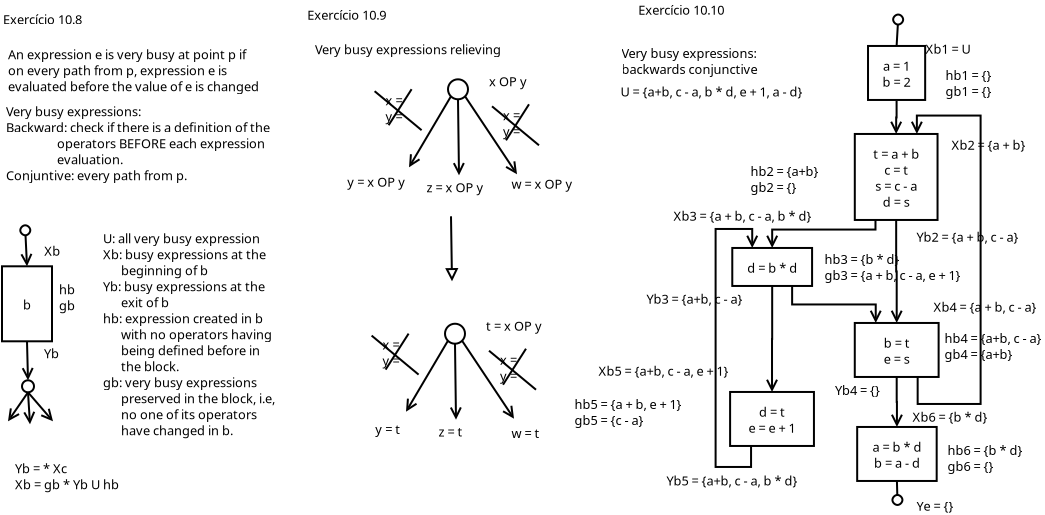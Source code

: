 <?xml version="1.0" encoding="UTF-8"?>
<dia:diagram xmlns:dia="http://www.lysator.liu.se/~alla/dia/">
  <dia:layer name="Background" visible="true" active="true">
    <dia:object type="Standard - Text" version="1" id="O0">
      <dia:attribute name="obj_pos">
        <dia:point val="16.1,-22.688"/>
      </dia:attribute>
      <dia:attribute name="obj_bb">
        <dia:rectangle val="16.1,-23.282;29.863,-20.935"/>
      </dia:attribute>
      <dia:attribute name="text">
        <dia:composite type="text">
          <dia:attribute name="string">
            <dia:string>#An expression e is very busy at point p if 
on every path from p, expression e is 
evaluated before the value of e is changed#</dia:string>
          </dia:attribute>
          <dia:attribute name="font">
            <dia:font family="sans" style="0" name="Helvetica"/>
          </dia:attribute>
          <dia:attribute name="height">
            <dia:real val="0.8"/>
          </dia:attribute>
          <dia:attribute name="pos">
            <dia:point val="16.1,-22.688"/>
          </dia:attribute>
          <dia:attribute name="color">
            <dia:color val="#000000"/>
          </dia:attribute>
          <dia:attribute name="alignment">
            <dia:enum val="0"/>
          </dia:attribute>
        </dia:composite>
      </dia:attribute>
      <dia:attribute name="valign">
        <dia:enum val="3"/>
      </dia:attribute>
    </dia:object>
    <dia:object type="Standard - Text" version="1" id="O1">
      <dia:attribute name="obj_pos">
        <dia:point val="16,-19.837"/>
      </dia:attribute>
      <dia:attribute name="obj_bb">
        <dia:rectangle val="16,-20.433;30.907,-16.485"/>
      </dia:attribute>
      <dia:attribute name="text">
        <dia:composite type="text">
          <dia:attribute name="string">
            <dia:string>#Very busy expressions:
Backward: check if there is a definition of the 
                 operators BEFORE each expression 
                 evaluation.
Conjuntive: every path from p.#</dia:string>
          </dia:attribute>
          <dia:attribute name="font">
            <dia:font family="sans" style="0" name="Helvetica"/>
          </dia:attribute>
          <dia:attribute name="height">
            <dia:real val="0.8"/>
          </dia:attribute>
          <dia:attribute name="pos">
            <dia:point val="16,-19.837"/>
          </dia:attribute>
          <dia:attribute name="color">
            <dia:color val="#000000"/>
          </dia:attribute>
          <dia:attribute name="alignment">
            <dia:enum val="0"/>
          </dia:attribute>
        </dia:composite>
      </dia:attribute>
      <dia:attribute name="valign">
        <dia:enum val="3"/>
      </dia:attribute>
    </dia:object>
    <dia:object type="Flowchart - Box" version="0" id="O2">
      <dia:attribute name="obj_pos">
        <dia:point val="15.8,-12.338"/>
      </dia:attribute>
      <dia:attribute name="obj_bb">
        <dia:rectangle val="15.75,-12.387;18.35,-8.537"/>
      </dia:attribute>
      <dia:attribute name="elem_corner">
        <dia:point val="15.8,-12.338"/>
      </dia:attribute>
      <dia:attribute name="elem_width">
        <dia:real val="2.5"/>
      </dia:attribute>
      <dia:attribute name="elem_height">
        <dia:real val="3.75"/>
      </dia:attribute>
      <dia:attribute name="show_background">
        <dia:boolean val="true"/>
      </dia:attribute>
      <dia:attribute name="padding">
        <dia:real val="0.5"/>
      </dia:attribute>
      <dia:attribute name="text">
        <dia:composite type="text">
          <dia:attribute name="string">
            <dia:string>#b#</dia:string>
          </dia:attribute>
          <dia:attribute name="font">
            <dia:font family="sans" style="0" name="Helvetica"/>
          </dia:attribute>
          <dia:attribute name="height">
            <dia:real val="0.8"/>
          </dia:attribute>
          <dia:attribute name="pos">
            <dia:point val="17.05,-10.268"/>
          </dia:attribute>
          <dia:attribute name="color">
            <dia:color val="#000000"/>
          </dia:attribute>
          <dia:attribute name="alignment">
            <dia:enum val="1"/>
          </dia:attribute>
        </dia:composite>
      </dia:attribute>
    </dia:object>
    <dia:object type="Standard - Text" version="1" id="O3">
      <dia:attribute name="obj_pos">
        <dia:point val="17.9,-7.737"/>
      </dia:attribute>
      <dia:attribute name="obj_bb">
        <dia:rectangle val="17.9,-8.332;18.698,-7.585"/>
      </dia:attribute>
      <dia:attribute name="text">
        <dia:composite type="text">
          <dia:attribute name="string">
            <dia:string>#Yb#</dia:string>
          </dia:attribute>
          <dia:attribute name="font">
            <dia:font family="sans" style="0" name="Helvetica"/>
          </dia:attribute>
          <dia:attribute name="height">
            <dia:real val="0.8"/>
          </dia:attribute>
          <dia:attribute name="pos">
            <dia:point val="17.9,-7.737"/>
          </dia:attribute>
          <dia:attribute name="color">
            <dia:color val="#000000"/>
          </dia:attribute>
          <dia:attribute name="alignment">
            <dia:enum val="0"/>
          </dia:attribute>
        </dia:composite>
      </dia:attribute>
      <dia:attribute name="valign">
        <dia:enum val="3"/>
      </dia:attribute>
    </dia:object>
    <dia:object type="Standard - Line" version="0" id="O4">
      <dia:attribute name="obj_pos">
        <dia:point val="16.95,-14.438"/>
      </dia:attribute>
      <dia:attribute name="obj_bb">
        <dia:rectangle val="16.644,-14.49;17.352,-12.276"/>
      </dia:attribute>
      <dia:attribute name="conn_endpoints">
        <dia:point val="16.95,-14.438"/>
        <dia:point val="17.05,-12.338"/>
      </dia:attribute>
      <dia:attribute name="numcp">
        <dia:int val="1"/>
      </dia:attribute>
      <dia:attribute name="start_arrow">
        <dia:enum val="9"/>
      </dia:attribute>
      <dia:attribute name="start_arrow_length">
        <dia:real val="0.5"/>
      </dia:attribute>
      <dia:attribute name="start_arrow_width">
        <dia:real val="0.5"/>
      </dia:attribute>
      <dia:attribute name="end_arrow">
        <dia:enum val="1"/>
      </dia:attribute>
      <dia:attribute name="end_arrow_length">
        <dia:real val="0.5"/>
      </dia:attribute>
      <dia:attribute name="end_arrow_width">
        <dia:real val="0.5"/>
      </dia:attribute>
      <dia:connections>
        <dia:connection handle="1" to="O2" connection="2"/>
      </dia:connections>
    </dia:object>
    <dia:object type="Standard - Line" version="0" id="O5">
      <dia:attribute name="obj_pos">
        <dia:point val="17.05,-8.588"/>
      </dia:attribute>
      <dia:attribute name="obj_bb">
        <dia:rectangle val="16.755,-8.639;17.417,-6.526"/>
      </dia:attribute>
      <dia:attribute name="conn_endpoints">
        <dia:point val="17.05,-8.588"/>
        <dia:point val="17.1,-6.638"/>
      </dia:attribute>
      <dia:attribute name="numcp">
        <dia:int val="1"/>
      </dia:attribute>
      <dia:attribute name="end_arrow">
        <dia:enum val="1"/>
      </dia:attribute>
      <dia:attribute name="end_arrow_length">
        <dia:real val="0.5"/>
      </dia:attribute>
      <dia:attribute name="end_arrow_width">
        <dia:real val="0.5"/>
      </dia:attribute>
      <dia:connections>
        <dia:connection handle="0" to="O2" connection="13"/>
        <dia:connection handle="1" to="O6" connection="1"/>
      </dia:connections>
    </dia:object>
    <dia:object type="Standard - Ellipse" version="0" id="O6">
      <dia:attribute name="obj_pos">
        <dia:point val="16.8,-6.638"/>
      </dia:attribute>
      <dia:attribute name="obj_bb">
        <dia:rectangle val="16.75,-6.688;17.45,-5.987"/>
      </dia:attribute>
      <dia:attribute name="elem_corner">
        <dia:point val="16.8,-6.638"/>
      </dia:attribute>
      <dia:attribute name="elem_width">
        <dia:real val="0.6"/>
      </dia:attribute>
      <dia:attribute name="elem_height">
        <dia:real val="0.6"/>
      </dia:attribute>
      <dia:attribute name="aspect">
        <dia:enum val="2"/>
      </dia:attribute>
    </dia:object>
    <dia:object type="Standard - Text" version="1" id="O7">
      <dia:attribute name="obj_pos">
        <dia:point val="17.91,-12.867"/>
      </dia:attribute>
      <dia:attribute name="obj_bb">
        <dia:rectangle val="17.91,-13.463;18.755,-12.715"/>
      </dia:attribute>
      <dia:attribute name="text">
        <dia:composite type="text">
          <dia:attribute name="string">
            <dia:string>#Xb#</dia:string>
          </dia:attribute>
          <dia:attribute name="font">
            <dia:font family="sans" style="0" name="Helvetica"/>
          </dia:attribute>
          <dia:attribute name="height">
            <dia:real val="0.8"/>
          </dia:attribute>
          <dia:attribute name="pos">
            <dia:point val="17.91,-12.867"/>
          </dia:attribute>
          <dia:attribute name="color">
            <dia:color val="#000000"/>
          </dia:attribute>
          <dia:attribute name="alignment">
            <dia:enum val="0"/>
          </dia:attribute>
        </dia:composite>
      </dia:attribute>
      <dia:attribute name="valign">
        <dia:enum val="3"/>
      </dia:attribute>
    </dia:object>
    <dia:object type="Standard - Line" version="0" id="O8">
      <dia:attribute name="obj_pos">
        <dia:point val="17.1,-6.037"/>
      </dia:attribute>
      <dia:attribute name="obj_bb">
        <dia:rectangle val="16.03,-6.107;17.169,-4.495"/>
      </dia:attribute>
      <dia:attribute name="conn_endpoints">
        <dia:point val="17.1,-6.037"/>
        <dia:point val="16.1,-4.588"/>
      </dia:attribute>
      <dia:attribute name="numcp">
        <dia:int val="1"/>
      </dia:attribute>
      <dia:attribute name="end_arrow">
        <dia:enum val="1"/>
      </dia:attribute>
      <dia:attribute name="end_arrow_length">
        <dia:real val="0.5"/>
      </dia:attribute>
      <dia:attribute name="end_arrow_width">
        <dia:real val="0.5"/>
      </dia:attribute>
      <dia:connections>
        <dia:connection handle="0" to="O6" connection="6"/>
      </dia:connections>
    </dia:object>
    <dia:object type="Standard - Line" version="0" id="O9">
      <dia:attribute name="obj_pos">
        <dia:point val="17.1,-6.037"/>
      </dia:attribute>
      <dia:attribute name="obj_bb">
        <dia:rectangle val="16.835,-6.091;17.496,-4.326"/>
      </dia:attribute>
      <dia:attribute name="conn_endpoints">
        <dia:point val="17.1,-6.037"/>
        <dia:point val="17.2,-4.438"/>
      </dia:attribute>
      <dia:attribute name="numcp">
        <dia:int val="1"/>
      </dia:attribute>
      <dia:attribute name="end_arrow">
        <dia:enum val="1"/>
      </dia:attribute>
      <dia:attribute name="end_arrow_length">
        <dia:real val="0.5"/>
      </dia:attribute>
      <dia:attribute name="end_arrow_width">
        <dia:real val="0.5"/>
      </dia:attribute>
      <dia:connections>
        <dia:connection handle="0" to="O6" connection="6"/>
      </dia:connections>
    </dia:object>
    <dia:object type="Standard - Line" version="0" id="O10">
      <dia:attribute name="obj_pos">
        <dia:point val="17.1,-6.037"/>
      </dia:attribute>
      <dia:attribute name="obj_bb">
        <dia:rectangle val="17.029,-6.108;18.423,-4.503"/>
      </dia:attribute>
      <dia:attribute name="conn_endpoints">
        <dia:point val="17.1,-6.037"/>
        <dia:point val="18.35,-4.588"/>
      </dia:attribute>
      <dia:attribute name="numcp">
        <dia:int val="1"/>
      </dia:attribute>
      <dia:attribute name="end_arrow">
        <dia:enum val="1"/>
      </dia:attribute>
      <dia:attribute name="end_arrow_length">
        <dia:real val="0.5"/>
      </dia:attribute>
      <dia:attribute name="end_arrow_width">
        <dia:real val="0.5"/>
      </dia:attribute>
      <dia:connections>
        <dia:connection handle="0" to="O6" connection="6"/>
      </dia:connections>
    </dia:object>
    <dia:object type="Standard - Text" version="1" id="O11">
      <dia:attribute name="obj_pos">
        <dia:point val="20.85,-13.488"/>
      </dia:attribute>
      <dia:attribute name="obj_bb">
        <dia:rectangle val="20.85,-14.082;30.61,-3.735"/>
      </dia:attribute>
      <dia:attribute name="text">
        <dia:composite type="text">
          <dia:attribute name="string">
            <dia:string>#U: all very busy expression
Xb: busy expressions at the
      beginning of b
Yb: busy expressions at the
      exit of b
hb: expression created in b
      with no operators having
      being defined before in 
      the block.
gb: very busy expressions 
      preserved in the block, i.e,
      no one of its operators 
      have changed in b. #</dia:string>
          </dia:attribute>
          <dia:attribute name="font">
            <dia:font family="sans" style="0" name="Helvetica"/>
          </dia:attribute>
          <dia:attribute name="height">
            <dia:real val="0.8"/>
          </dia:attribute>
          <dia:attribute name="pos">
            <dia:point val="20.85,-13.488"/>
          </dia:attribute>
          <dia:attribute name="color">
            <dia:color val="#000000"/>
          </dia:attribute>
          <dia:attribute name="alignment">
            <dia:enum val="0"/>
          </dia:attribute>
        </dia:composite>
      </dia:attribute>
      <dia:attribute name="valign">
        <dia:enum val="3"/>
      </dia:attribute>
    </dia:object>
    <dia:object type="Standard - Text" version="1" id="O12">
      <dia:attribute name="obj_pos">
        <dia:point val="18.65,-10.938"/>
      </dia:attribute>
      <dia:attribute name="obj_bb">
        <dia:rectangle val="18.65,-11.533;19.465,-9.985"/>
      </dia:attribute>
      <dia:attribute name="text">
        <dia:composite type="text">
          <dia:attribute name="string">
            <dia:string>#hb
gb#</dia:string>
          </dia:attribute>
          <dia:attribute name="font">
            <dia:font family="sans" style="0" name="Helvetica"/>
          </dia:attribute>
          <dia:attribute name="height">
            <dia:real val="0.8"/>
          </dia:attribute>
          <dia:attribute name="pos">
            <dia:point val="18.65,-10.938"/>
          </dia:attribute>
          <dia:attribute name="color">
            <dia:color val="#000000"/>
          </dia:attribute>
          <dia:attribute name="alignment">
            <dia:enum val="0"/>
          </dia:attribute>
        </dia:composite>
      </dia:attribute>
      <dia:attribute name="valign">
        <dia:enum val="3"/>
      </dia:attribute>
    </dia:object>
    <dia:object type="Standard - Text" version="1" id="O13">
      <dia:attribute name="obj_pos">
        <dia:point val="16.45,-1.988"/>
      </dia:attribute>
      <dia:attribute name="obj_bb">
        <dia:rectangle val="16.45,-2.583;22.26,-1.035"/>
      </dia:attribute>
      <dia:attribute name="text">
        <dia:composite type="text">
          <dia:attribute name="string">
            <dia:string>#Yb = * Xc
Xb = gb * Yb U hb#</dia:string>
          </dia:attribute>
          <dia:attribute name="font">
            <dia:font family="sans" style="0" name="Helvetica"/>
          </dia:attribute>
          <dia:attribute name="height">
            <dia:real val="0.8"/>
          </dia:attribute>
          <dia:attribute name="pos">
            <dia:point val="16.45,-1.988"/>
          </dia:attribute>
          <dia:attribute name="color">
            <dia:color val="#000000"/>
          </dia:attribute>
          <dia:attribute name="alignment">
            <dia:enum val="0"/>
          </dia:attribute>
        </dia:composite>
      </dia:attribute>
      <dia:attribute name="valign">
        <dia:enum val="3"/>
      </dia:attribute>
    </dia:object>
    <dia:object type="Standard - Text" version="1" id="O14">
      <dia:attribute name="obj_pos">
        <dia:point val="15.85,-24.438"/>
      </dia:attribute>
      <dia:attribute name="obj_bb">
        <dia:rectangle val="15.85,-25.032;20.337,-24.285"/>
      </dia:attribute>
      <dia:attribute name="text">
        <dia:composite type="text">
          <dia:attribute name="string">
            <dia:string>#Exercício 10.8#</dia:string>
          </dia:attribute>
          <dia:attribute name="font">
            <dia:font family="sans" style="0" name="Helvetica"/>
          </dia:attribute>
          <dia:attribute name="height">
            <dia:real val="0.8"/>
          </dia:attribute>
          <dia:attribute name="pos">
            <dia:point val="15.85,-24.438"/>
          </dia:attribute>
          <dia:attribute name="color">
            <dia:color val="#000000"/>
          </dia:attribute>
          <dia:attribute name="alignment">
            <dia:enum val="0"/>
          </dia:attribute>
        </dia:composite>
      </dia:attribute>
      <dia:attribute name="valign">
        <dia:enum val="3"/>
      </dia:attribute>
    </dia:object>
    <dia:object type="Standard - Text" version="1" id="O15">
      <dia:attribute name="obj_pos">
        <dia:point val="31.06,-24.668"/>
      </dia:attribute>
      <dia:attribute name="obj_bb">
        <dia:rectangle val="31.06,-25.262;35.547,-24.515"/>
      </dia:attribute>
      <dia:attribute name="text">
        <dia:composite type="text">
          <dia:attribute name="string">
            <dia:string>#Exercício 10.9#</dia:string>
          </dia:attribute>
          <dia:attribute name="font">
            <dia:font family="sans" style="0" name="Helvetica"/>
          </dia:attribute>
          <dia:attribute name="height">
            <dia:real val="0.8"/>
          </dia:attribute>
          <dia:attribute name="pos">
            <dia:point val="31.06,-24.668"/>
          </dia:attribute>
          <dia:attribute name="color">
            <dia:color val="#000000"/>
          </dia:attribute>
          <dia:attribute name="alignment">
            <dia:enum val="0"/>
          </dia:attribute>
        </dia:composite>
      </dia:attribute>
      <dia:attribute name="valign">
        <dia:enum val="3"/>
      </dia:attribute>
    </dia:object>
    <dia:object type="Standard - Text" version="1" id="O16">
      <dia:attribute name="obj_pos">
        <dia:point val="31.45,-22.938"/>
      </dia:attribute>
      <dia:attribute name="obj_bb">
        <dia:rectangle val="31.45,-23.532;41.557,-22.785"/>
      </dia:attribute>
      <dia:attribute name="text">
        <dia:composite type="text">
          <dia:attribute name="string">
            <dia:string>#Very busy expressions relieving#</dia:string>
          </dia:attribute>
          <dia:attribute name="font">
            <dia:font family="sans" style="0" name="Helvetica"/>
          </dia:attribute>
          <dia:attribute name="height">
            <dia:real val="0.8"/>
          </dia:attribute>
          <dia:attribute name="pos">
            <dia:point val="31.45,-22.938"/>
          </dia:attribute>
          <dia:attribute name="color">
            <dia:color val="#000000"/>
          </dia:attribute>
          <dia:attribute name="alignment">
            <dia:enum val="0"/>
          </dia:attribute>
        </dia:composite>
      </dia:attribute>
      <dia:attribute name="valign">
        <dia:enum val="3"/>
      </dia:attribute>
    </dia:object>
    <dia:object type="Standard - Ellipse" version="0" id="O17">
      <dia:attribute name="obj_pos">
        <dia:point val="38.1,-21.688"/>
      </dia:attribute>
      <dia:attribute name="obj_bb">
        <dia:rectangle val="38.05,-21.738;39.15,-20.637"/>
      </dia:attribute>
      <dia:attribute name="elem_corner">
        <dia:point val="38.1,-21.688"/>
      </dia:attribute>
      <dia:attribute name="elem_width">
        <dia:real val="1"/>
      </dia:attribute>
      <dia:attribute name="elem_height">
        <dia:real val="1"/>
      </dia:attribute>
      <dia:attribute name="aspect">
        <dia:enum val="2"/>
      </dia:attribute>
    </dia:object>
    <dia:object type="Standard - Line" version="0" id="O18">
      <dia:attribute name="obj_pos">
        <dia:point val="38.246,-20.834"/>
      </dia:attribute>
      <dia:attribute name="obj_bb">
        <dia:rectangle val="36.081,-20.902;38.315,-17.191"/>
      </dia:attribute>
      <dia:attribute name="conn_endpoints">
        <dia:point val="38.246,-20.834"/>
        <dia:point val="36.15,-17.288"/>
      </dia:attribute>
      <dia:attribute name="numcp">
        <dia:int val="1"/>
      </dia:attribute>
      <dia:attribute name="end_arrow">
        <dia:enum val="1"/>
      </dia:attribute>
      <dia:attribute name="end_arrow_length">
        <dia:real val="0.5"/>
      </dia:attribute>
      <dia:attribute name="end_arrow_width">
        <dia:real val="0.5"/>
      </dia:attribute>
      <dia:connections>
        <dia:connection handle="0" to="O17" connection="5"/>
      </dia:connections>
    </dia:object>
    <dia:object type="Standard - Line" version="0" id="O19">
      <dia:attribute name="obj_pos">
        <dia:point val="38.6,-20.688"/>
      </dia:attribute>
      <dia:attribute name="obj_bb">
        <dia:rectangle val="38.312,-20.738;38.974,-16.776"/>
      </dia:attribute>
      <dia:attribute name="conn_endpoints">
        <dia:point val="38.6,-20.688"/>
        <dia:point val="38.65,-16.887"/>
      </dia:attribute>
      <dia:attribute name="numcp">
        <dia:int val="1"/>
      </dia:attribute>
      <dia:attribute name="end_arrow">
        <dia:enum val="1"/>
      </dia:attribute>
      <dia:attribute name="end_arrow_length">
        <dia:real val="0.5"/>
      </dia:attribute>
      <dia:attribute name="end_arrow_width">
        <dia:real val="0.5"/>
      </dia:attribute>
      <dia:connections>
        <dia:connection handle="0" to="O17" connection="6"/>
      </dia:connections>
    </dia:object>
    <dia:object type="Standard - Line" version="0" id="O20">
      <dia:attribute name="obj_pos">
        <dia:point val="38.954,-20.834"/>
      </dia:attribute>
      <dia:attribute name="obj_bb">
        <dia:rectangle val="38.884,-20.903;41.619,-16.845"/>
      </dia:attribute>
      <dia:attribute name="conn_endpoints">
        <dia:point val="38.954,-20.834"/>
        <dia:point val="41.55,-16.938"/>
      </dia:attribute>
      <dia:attribute name="numcp">
        <dia:int val="1"/>
      </dia:attribute>
      <dia:attribute name="end_arrow">
        <dia:enum val="1"/>
      </dia:attribute>
      <dia:attribute name="end_arrow_length">
        <dia:real val="0.5"/>
      </dia:attribute>
      <dia:attribute name="end_arrow_width">
        <dia:real val="0.5"/>
      </dia:attribute>
      <dia:connections>
        <dia:connection handle="0" to="O17" connection="7"/>
      </dia:connections>
    </dia:object>
    <dia:object type="Standard - Text" version="1" id="O21">
      <dia:attribute name="obj_pos">
        <dia:point val="40.15,-21.337"/>
      </dia:attribute>
      <dia:attribute name="obj_bb">
        <dia:rectangle val="40.15,-21.933;42.205,-21.185"/>
      </dia:attribute>
      <dia:attribute name="text">
        <dia:composite type="text">
          <dia:attribute name="string">
            <dia:string>#x OP y#</dia:string>
          </dia:attribute>
          <dia:attribute name="font">
            <dia:font family="sans" style="0" name="Helvetica"/>
          </dia:attribute>
          <dia:attribute name="height">
            <dia:real val="0.8"/>
          </dia:attribute>
          <dia:attribute name="pos">
            <dia:point val="40.15,-21.337"/>
          </dia:attribute>
          <dia:attribute name="color">
            <dia:color val="#000000"/>
          </dia:attribute>
          <dia:attribute name="alignment">
            <dia:enum val="0"/>
          </dia:attribute>
        </dia:composite>
      </dia:attribute>
      <dia:attribute name="valign">
        <dia:enum val="3"/>
      </dia:attribute>
    </dia:object>
    <dia:object type="Standard - Text" version="1" id="O22">
      <dia:attribute name="obj_pos">
        <dia:point val="33.06,-16.317"/>
      </dia:attribute>
      <dia:attribute name="obj_bb">
        <dia:rectangle val="33.06,-16.913;36.438,-16.165"/>
      </dia:attribute>
      <dia:attribute name="text">
        <dia:composite type="text">
          <dia:attribute name="string">
            <dia:string>#y = x OP y#</dia:string>
          </dia:attribute>
          <dia:attribute name="font">
            <dia:font family="sans" style="0" name="Helvetica"/>
          </dia:attribute>
          <dia:attribute name="height">
            <dia:real val="0.8"/>
          </dia:attribute>
          <dia:attribute name="pos">
            <dia:point val="33.06,-16.317"/>
          </dia:attribute>
          <dia:attribute name="color">
            <dia:color val="#000000"/>
          </dia:attribute>
          <dia:attribute name="alignment">
            <dia:enum val="0"/>
          </dia:attribute>
        </dia:composite>
      </dia:attribute>
      <dia:attribute name="valign">
        <dia:enum val="3"/>
      </dia:attribute>
    </dia:object>
    <dia:object type="Standard - Text" version="1" id="O23">
      <dia:attribute name="obj_pos">
        <dia:point val="37.02,-16.043"/>
      </dia:attribute>
      <dia:attribute name="obj_bb">
        <dia:rectangle val="37.02,-16.637;40.352,-15.89"/>
      </dia:attribute>
      <dia:attribute name="text">
        <dia:composite type="text">
          <dia:attribute name="string">
            <dia:string>#z = x OP y#</dia:string>
          </dia:attribute>
          <dia:attribute name="font">
            <dia:font family="sans" style="0" name="Helvetica"/>
          </dia:attribute>
          <dia:attribute name="height">
            <dia:real val="0.8"/>
          </dia:attribute>
          <dia:attribute name="pos">
            <dia:point val="37.02,-16.043"/>
          </dia:attribute>
          <dia:attribute name="color">
            <dia:color val="#000000"/>
          </dia:attribute>
          <dia:attribute name="alignment">
            <dia:enum val="0"/>
          </dia:attribute>
        </dia:composite>
      </dia:attribute>
      <dia:attribute name="valign">
        <dia:enum val="3"/>
      </dia:attribute>
    </dia:object>
    <dia:object type="Standard - Text" version="1" id="O24">
      <dia:attribute name="obj_pos">
        <dia:point val="41.28,-16.218"/>
      </dia:attribute>
      <dia:attribute name="obj_bb">
        <dia:rectangle val="41.28,-16.812;44.8,-16.065"/>
      </dia:attribute>
      <dia:attribute name="text">
        <dia:composite type="text">
          <dia:attribute name="string">
            <dia:string>#w = x OP y#</dia:string>
          </dia:attribute>
          <dia:attribute name="font">
            <dia:font family="sans" style="0" name="Helvetica"/>
          </dia:attribute>
          <dia:attribute name="height">
            <dia:real val="0.8"/>
          </dia:attribute>
          <dia:attribute name="pos">
            <dia:point val="41.28,-16.218"/>
          </dia:attribute>
          <dia:attribute name="color">
            <dia:color val="#000000"/>
          </dia:attribute>
          <dia:attribute name="alignment">
            <dia:enum val="0"/>
          </dia:attribute>
        </dia:composite>
      </dia:attribute>
      <dia:attribute name="valign">
        <dia:enum val="3"/>
      </dia:attribute>
    </dia:object>
    <dia:object type="Standard - Text" version="1" id="O25">
      <dia:attribute name="obj_pos">
        <dia:point val="40.85,-19.637"/>
      </dia:attribute>
      <dia:attribute name="obj_bb">
        <dia:rectangle val="40.85,-20.233;41.97,-18.685"/>
      </dia:attribute>
      <dia:attribute name="text">
        <dia:composite type="text">
          <dia:attribute name="string">
            <dia:string>#x =
y =#</dia:string>
          </dia:attribute>
          <dia:attribute name="font">
            <dia:font family="sans" style="0" name="Helvetica"/>
          </dia:attribute>
          <dia:attribute name="height">
            <dia:real val="0.8"/>
          </dia:attribute>
          <dia:attribute name="pos">
            <dia:point val="40.85,-19.637"/>
          </dia:attribute>
          <dia:attribute name="color">
            <dia:color val="#000000"/>
          </dia:attribute>
          <dia:attribute name="alignment">
            <dia:enum val="0"/>
          </dia:attribute>
        </dia:composite>
      </dia:attribute>
      <dia:attribute name="valign">
        <dia:enum val="3"/>
      </dia:attribute>
    </dia:object>
    <dia:object type="Standard - Line" version="0" id="O26">
      <dia:attribute name="obj_pos">
        <dia:point val="40.3,-20.337"/>
      </dia:attribute>
      <dia:attribute name="obj_bb">
        <dia:rectangle val="40.23,-20.408;42.72,-18.317"/>
      </dia:attribute>
      <dia:attribute name="conn_endpoints">
        <dia:point val="40.3,-20.337"/>
        <dia:point val="42.65,-18.387"/>
      </dia:attribute>
      <dia:attribute name="numcp">
        <dia:int val="1"/>
      </dia:attribute>
    </dia:object>
    <dia:object type="Standard - Line" version="0" id="O27">
      <dia:attribute name="obj_pos">
        <dia:point val="42.15,-20.438"/>
      </dia:attribute>
      <dia:attribute name="obj_bb">
        <dia:rectangle val="40.931,-20.507;42.219,-18.568"/>
      </dia:attribute>
      <dia:attribute name="conn_endpoints">
        <dia:point val="42.15,-20.438"/>
        <dia:point val="41,-18.637"/>
      </dia:attribute>
      <dia:attribute name="numcp">
        <dia:int val="1"/>
      </dia:attribute>
    </dia:object>
    <dia:object type="Standard - Text" version="1" id="O28">
      <dia:attribute name="obj_pos">
        <dia:point val="34.98,-20.393"/>
      </dia:attribute>
      <dia:attribute name="obj_bb">
        <dia:rectangle val="34.98,-20.988;36.1,-19.441"/>
      </dia:attribute>
      <dia:attribute name="text">
        <dia:composite type="text">
          <dia:attribute name="string">
            <dia:string>#x =
y =#</dia:string>
          </dia:attribute>
          <dia:attribute name="font">
            <dia:font family="sans" style="0" name="Helvetica"/>
          </dia:attribute>
          <dia:attribute name="height">
            <dia:real val="0.8"/>
          </dia:attribute>
          <dia:attribute name="pos">
            <dia:point val="34.98,-20.393"/>
          </dia:attribute>
          <dia:attribute name="color">
            <dia:color val="#000000"/>
          </dia:attribute>
          <dia:attribute name="alignment">
            <dia:enum val="0"/>
          </dia:attribute>
        </dia:composite>
      </dia:attribute>
      <dia:attribute name="valign">
        <dia:enum val="3"/>
      </dia:attribute>
    </dia:object>
    <dia:object type="Standard - Line" version="0" id="O29">
      <dia:attribute name="obj_pos">
        <dia:point val="34.43,-21.093"/>
      </dia:attribute>
      <dia:attribute name="obj_bb">
        <dia:rectangle val="34.36,-21.164;36.851,-19.073"/>
      </dia:attribute>
      <dia:attribute name="conn_endpoints">
        <dia:point val="34.43,-21.093"/>
        <dia:point val="36.78,-19.143"/>
      </dia:attribute>
      <dia:attribute name="numcp">
        <dia:int val="1"/>
      </dia:attribute>
    </dia:object>
    <dia:object type="Standard - Line" version="0" id="O30">
      <dia:attribute name="obj_pos">
        <dia:point val="36.28,-21.193"/>
      </dia:attribute>
      <dia:attribute name="obj_bb">
        <dia:rectangle val="35.061,-21.262;36.349,-19.324"/>
      </dia:attribute>
      <dia:attribute name="conn_endpoints">
        <dia:point val="36.28,-21.193"/>
        <dia:point val="35.13,-19.393"/>
      </dia:attribute>
      <dia:attribute name="numcp">
        <dia:int val="1"/>
      </dia:attribute>
    </dia:object>
    <dia:object type="Standard - Line" version="0" id="O31">
      <dia:attribute name="obj_pos">
        <dia:point val="38.25,-14.838"/>
      </dia:attribute>
      <dia:attribute name="obj_bb">
        <dia:rectangle val="37.961,-14.888;38.622,-11.476"/>
      </dia:attribute>
      <dia:attribute name="conn_endpoints">
        <dia:point val="38.25,-14.838"/>
        <dia:point val="38.3,-11.588"/>
      </dia:attribute>
      <dia:attribute name="numcp">
        <dia:int val="1"/>
      </dia:attribute>
      <dia:attribute name="end_arrow">
        <dia:enum val="2"/>
      </dia:attribute>
      <dia:attribute name="end_arrow_length">
        <dia:real val="0.5"/>
      </dia:attribute>
      <dia:attribute name="end_arrow_width">
        <dia:real val="0.5"/>
      </dia:attribute>
    </dia:object>
    <dia:object type="Standard - Ellipse" version="0" id="O32">
      <dia:attribute name="obj_pos">
        <dia:point val="37.95,-9.467"/>
      </dia:attribute>
      <dia:attribute name="obj_bb">
        <dia:rectangle val="37.9,-9.518;39,-8.418"/>
      </dia:attribute>
      <dia:attribute name="elem_corner">
        <dia:point val="37.95,-9.467"/>
      </dia:attribute>
      <dia:attribute name="elem_width">
        <dia:real val="1"/>
      </dia:attribute>
      <dia:attribute name="elem_height">
        <dia:real val="1"/>
      </dia:attribute>
      <dia:attribute name="aspect">
        <dia:enum val="2"/>
      </dia:attribute>
    </dia:object>
    <dia:object type="Standard - Line" version="0" id="O33">
      <dia:attribute name="obj_pos">
        <dia:point val="38.096,-8.614"/>
      </dia:attribute>
      <dia:attribute name="obj_bb">
        <dia:rectangle val="35.931,-8.682;38.165,-4.971"/>
      </dia:attribute>
      <dia:attribute name="conn_endpoints">
        <dia:point val="38.096,-8.614"/>
        <dia:point val="36,-5.067"/>
      </dia:attribute>
      <dia:attribute name="numcp">
        <dia:int val="1"/>
      </dia:attribute>
      <dia:attribute name="end_arrow">
        <dia:enum val="1"/>
      </dia:attribute>
      <dia:attribute name="end_arrow_length">
        <dia:real val="0.5"/>
      </dia:attribute>
      <dia:attribute name="end_arrow_width">
        <dia:real val="0.5"/>
      </dia:attribute>
      <dia:connections>
        <dia:connection handle="0" to="O32" connection="5"/>
      </dia:connections>
    </dia:object>
    <dia:object type="Standard - Line" version="0" id="O34">
      <dia:attribute name="obj_pos">
        <dia:point val="38.45,-8.467"/>
      </dia:attribute>
      <dia:attribute name="obj_bb">
        <dia:rectangle val="38.162,-8.518;38.824,-4.556"/>
      </dia:attribute>
      <dia:attribute name="conn_endpoints">
        <dia:point val="38.45,-8.467"/>
        <dia:point val="38.5,-4.668"/>
      </dia:attribute>
      <dia:attribute name="numcp">
        <dia:int val="1"/>
      </dia:attribute>
      <dia:attribute name="end_arrow">
        <dia:enum val="1"/>
      </dia:attribute>
      <dia:attribute name="end_arrow_length">
        <dia:real val="0.5"/>
      </dia:attribute>
      <dia:attribute name="end_arrow_width">
        <dia:real val="0.5"/>
      </dia:attribute>
      <dia:connections>
        <dia:connection handle="0" to="O32" connection="6"/>
      </dia:connections>
    </dia:object>
    <dia:object type="Standard - Line" version="0" id="O35">
      <dia:attribute name="obj_pos">
        <dia:point val="38.804,-8.614"/>
      </dia:attribute>
      <dia:attribute name="obj_bb">
        <dia:rectangle val="38.734,-8.683;41.469,-4.624"/>
      </dia:attribute>
      <dia:attribute name="conn_endpoints">
        <dia:point val="38.804,-8.614"/>
        <dia:point val="41.4,-4.718"/>
      </dia:attribute>
      <dia:attribute name="numcp">
        <dia:int val="1"/>
      </dia:attribute>
      <dia:attribute name="end_arrow">
        <dia:enum val="1"/>
      </dia:attribute>
      <dia:attribute name="end_arrow_length">
        <dia:real val="0.5"/>
      </dia:attribute>
      <dia:attribute name="end_arrow_width">
        <dia:real val="0.5"/>
      </dia:attribute>
      <dia:connections>
        <dia:connection handle="0" to="O32" connection="7"/>
      </dia:connections>
    </dia:object>
    <dia:object type="Standard - Text" version="1" id="O36">
      <dia:attribute name="obj_pos">
        <dia:point val="40,-9.117"/>
      </dia:attribute>
      <dia:attribute name="obj_bb">
        <dia:rectangle val="40,-9.713;43.248,-8.965"/>
      </dia:attribute>
      <dia:attribute name="text">
        <dia:composite type="text">
          <dia:attribute name="string">
            <dia:string>#t = x OP y#</dia:string>
          </dia:attribute>
          <dia:attribute name="font">
            <dia:font family="sans" style="0" name="Helvetica"/>
          </dia:attribute>
          <dia:attribute name="height">
            <dia:real val="0.8"/>
          </dia:attribute>
          <dia:attribute name="pos">
            <dia:point val="40,-9.117"/>
          </dia:attribute>
          <dia:attribute name="color">
            <dia:color val="#000000"/>
          </dia:attribute>
          <dia:attribute name="alignment">
            <dia:enum val="0"/>
          </dia:attribute>
        </dia:composite>
      </dia:attribute>
      <dia:attribute name="valign">
        <dia:enum val="3"/>
      </dia:attribute>
    </dia:object>
    <dia:object type="Standard - Text" version="1" id="O37">
      <dia:attribute name="obj_pos">
        <dia:point val="34.46,-3.947"/>
      </dia:attribute>
      <dia:attribute name="obj_bb">
        <dia:rectangle val="34.46,-4.543;36.032,-3.795"/>
      </dia:attribute>
      <dia:attribute name="text">
        <dia:composite type="text">
          <dia:attribute name="string">
            <dia:string>#y = t#</dia:string>
          </dia:attribute>
          <dia:attribute name="font">
            <dia:font family="sans" style="0" name="Helvetica"/>
          </dia:attribute>
          <dia:attribute name="height">
            <dia:real val="0.8"/>
          </dia:attribute>
          <dia:attribute name="pos">
            <dia:point val="34.46,-3.947"/>
          </dia:attribute>
          <dia:attribute name="color">
            <dia:color val="#000000"/>
          </dia:attribute>
          <dia:attribute name="alignment">
            <dia:enum val="0"/>
          </dia:attribute>
        </dia:composite>
      </dia:attribute>
      <dia:attribute name="valign">
        <dia:enum val="3"/>
      </dia:attribute>
    </dia:object>
    <dia:object type="Standard - Text" version="1" id="O38">
      <dia:attribute name="obj_pos">
        <dia:point val="37.62,-3.822"/>
      </dia:attribute>
      <dia:attribute name="obj_bb">
        <dia:rectangle val="37.62,-4.418;39.148,-3.67"/>
      </dia:attribute>
      <dia:attribute name="text">
        <dia:composite type="text">
          <dia:attribute name="string">
            <dia:string>#z = t#</dia:string>
          </dia:attribute>
          <dia:attribute name="font">
            <dia:font family="sans" style="0" name="Helvetica"/>
          </dia:attribute>
          <dia:attribute name="height">
            <dia:real val="0.8"/>
          </dia:attribute>
          <dia:attribute name="pos">
            <dia:point val="37.62,-3.822"/>
          </dia:attribute>
          <dia:attribute name="color">
            <dia:color val="#000000"/>
          </dia:attribute>
          <dia:attribute name="alignment">
            <dia:enum val="0"/>
          </dia:attribute>
        </dia:composite>
      </dia:attribute>
      <dia:attribute name="valign">
        <dia:enum val="3"/>
      </dia:attribute>
    </dia:object>
    <dia:object type="Standard - Text" version="1" id="O39">
      <dia:attribute name="obj_pos">
        <dia:point val="41.28,-3.748"/>
      </dia:attribute>
      <dia:attribute name="obj_bb">
        <dia:rectangle val="41.28,-4.343;42.995,-3.595"/>
      </dia:attribute>
      <dia:attribute name="text">
        <dia:composite type="text">
          <dia:attribute name="string">
            <dia:string>#w = t#</dia:string>
          </dia:attribute>
          <dia:attribute name="font">
            <dia:font family="sans" style="0" name="Helvetica"/>
          </dia:attribute>
          <dia:attribute name="height">
            <dia:real val="0.8"/>
          </dia:attribute>
          <dia:attribute name="pos">
            <dia:point val="41.28,-3.748"/>
          </dia:attribute>
          <dia:attribute name="color">
            <dia:color val="#000000"/>
          </dia:attribute>
          <dia:attribute name="alignment">
            <dia:enum val="0"/>
          </dia:attribute>
        </dia:composite>
      </dia:attribute>
      <dia:attribute name="valign">
        <dia:enum val="3"/>
      </dia:attribute>
    </dia:object>
    <dia:object type="Standard - Text" version="1" id="O40">
      <dia:attribute name="obj_pos">
        <dia:point val="40.7,-7.418"/>
      </dia:attribute>
      <dia:attribute name="obj_bb">
        <dia:rectangle val="40.7,-8.012;41.82,-6.465"/>
      </dia:attribute>
      <dia:attribute name="text">
        <dia:composite type="text">
          <dia:attribute name="string">
            <dia:string>#x =
y =#</dia:string>
          </dia:attribute>
          <dia:attribute name="font">
            <dia:font family="sans" style="0" name="Helvetica"/>
          </dia:attribute>
          <dia:attribute name="height">
            <dia:real val="0.8"/>
          </dia:attribute>
          <dia:attribute name="pos">
            <dia:point val="40.7,-7.418"/>
          </dia:attribute>
          <dia:attribute name="color">
            <dia:color val="#000000"/>
          </dia:attribute>
          <dia:attribute name="alignment">
            <dia:enum val="0"/>
          </dia:attribute>
        </dia:composite>
      </dia:attribute>
      <dia:attribute name="valign">
        <dia:enum val="3"/>
      </dia:attribute>
    </dia:object>
    <dia:object type="Standard - Line" version="0" id="O41">
      <dia:attribute name="obj_pos">
        <dia:point val="40.15,-8.117"/>
      </dia:attribute>
      <dia:attribute name="obj_bb">
        <dia:rectangle val="40.08,-8.188;42.57,-6.097"/>
      </dia:attribute>
      <dia:attribute name="conn_endpoints">
        <dia:point val="40.15,-8.117"/>
        <dia:point val="42.5,-6.168"/>
      </dia:attribute>
      <dia:attribute name="numcp">
        <dia:int val="1"/>
      </dia:attribute>
    </dia:object>
    <dia:object type="Standard - Line" version="0" id="O42">
      <dia:attribute name="obj_pos">
        <dia:point val="42,-8.217"/>
      </dia:attribute>
      <dia:attribute name="obj_bb">
        <dia:rectangle val="40.781,-8.287;42.069,-6.348"/>
      </dia:attribute>
      <dia:attribute name="conn_endpoints">
        <dia:point val="42,-8.217"/>
        <dia:point val="40.85,-6.418"/>
      </dia:attribute>
      <dia:attribute name="numcp">
        <dia:int val="1"/>
      </dia:attribute>
    </dia:object>
    <dia:object type="Standard - Text" version="1" id="O43">
      <dia:attribute name="obj_pos">
        <dia:point val="34.83,-8.173"/>
      </dia:attribute>
      <dia:attribute name="obj_bb">
        <dia:rectangle val="34.83,-8.768;35.95,-7.221"/>
      </dia:attribute>
      <dia:attribute name="text">
        <dia:composite type="text">
          <dia:attribute name="string">
            <dia:string>#x =
y =#</dia:string>
          </dia:attribute>
          <dia:attribute name="font">
            <dia:font family="sans" style="0" name="Helvetica"/>
          </dia:attribute>
          <dia:attribute name="height">
            <dia:real val="0.8"/>
          </dia:attribute>
          <dia:attribute name="pos">
            <dia:point val="34.83,-8.173"/>
          </dia:attribute>
          <dia:attribute name="color">
            <dia:color val="#000000"/>
          </dia:attribute>
          <dia:attribute name="alignment">
            <dia:enum val="0"/>
          </dia:attribute>
        </dia:composite>
      </dia:attribute>
      <dia:attribute name="valign">
        <dia:enum val="3"/>
      </dia:attribute>
    </dia:object>
    <dia:object type="Standard - Line" version="0" id="O44">
      <dia:attribute name="obj_pos">
        <dia:point val="34.28,-8.873"/>
      </dia:attribute>
      <dia:attribute name="obj_bb">
        <dia:rectangle val="34.21,-8.944;36.701,-6.853"/>
      </dia:attribute>
      <dia:attribute name="conn_endpoints">
        <dia:point val="34.28,-8.873"/>
        <dia:point val="36.63,-6.923"/>
      </dia:attribute>
      <dia:attribute name="numcp">
        <dia:int val="1"/>
      </dia:attribute>
    </dia:object>
    <dia:object type="Standard - Line" version="0" id="O45">
      <dia:attribute name="obj_pos">
        <dia:point val="36.13,-8.973"/>
      </dia:attribute>
      <dia:attribute name="obj_bb">
        <dia:rectangle val="34.911,-9.043;36.2,-7.104"/>
      </dia:attribute>
      <dia:attribute name="conn_endpoints">
        <dia:point val="36.13,-8.973"/>
        <dia:point val="34.98,-7.173"/>
      </dia:attribute>
      <dia:attribute name="numcp">
        <dia:int val="1"/>
      </dia:attribute>
    </dia:object>
    <dia:object type="Standard - Text" version="1" id="O46">
      <dia:attribute name="obj_pos">
        <dia:point val="47.61,-24.918"/>
      </dia:attribute>
      <dia:attribute name="obj_bb">
        <dia:rectangle val="47.61,-25.512;52.505,-24.765"/>
      </dia:attribute>
      <dia:attribute name="text">
        <dia:composite type="text">
          <dia:attribute name="string">
            <dia:string>#Exercício 10.10#</dia:string>
          </dia:attribute>
          <dia:attribute name="font">
            <dia:font family="sans" style="0" name="Helvetica"/>
          </dia:attribute>
          <dia:attribute name="height">
            <dia:real val="0.8"/>
          </dia:attribute>
          <dia:attribute name="pos">
            <dia:point val="47.61,-24.918"/>
          </dia:attribute>
          <dia:attribute name="color">
            <dia:color val="#000000"/>
          </dia:attribute>
          <dia:attribute name="alignment">
            <dia:enum val="0"/>
          </dia:attribute>
        </dia:composite>
      </dia:attribute>
      <dia:attribute name="valign">
        <dia:enum val="3"/>
      </dia:attribute>
    </dia:object>
    <dia:object type="Flowchart - Box" version="0" id="O47">
      <dia:attribute name="obj_pos">
        <dia:point val="59.101,-23.355"/>
      </dia:attribute>
      <dia:attribute name="obj_bb">
        <dia:rectangle val="59.051,-23.405;62.009,-20.605"/>
      </dia:attribute>
      <dia:attribute name="elem_corner">
        <dia:point val="59.101,-23.355"/>
      </dia:attribute>
      <dia:attribute name="elem_width">
        <dia:real val="2.857"/>
      </dia:attribute>
      <dia:attribute name="elem_height">
        <dia:real val="2.7"/>
      </dia:attribute>
      <dia:attribute name="show_background">
        <dia:boolean val="true"/>
      </dia:attribute>
      <dia:attribute name="padding">
        <dia:real val="0.5"/>
      </dia:attribute>
      <dia:attribute name="text">
        <dia:composite type="text">
          <dia:attribute name="string">
            <dia:string>#a = 1
b = 2#</dia:string>
          </dia:attribute>
          <dia:attribute name="font">
            <dia:font family="sans" style="0" name="Helvetica"/>
          </dia:attribute>
          <dia:attribute name="height">
            <dia:real val="0.8"/>
          </dia:attribute>
          <dia:attribute name="pos">
            <dia:point val="60.53,-22.21"/>
          </dia:attribute>
          <dia:attribute name="color">
            <dia:color val="#000000"/>
          </dia:attribute>
          <dia:attribute name="alignment">
            <dia:enum val="1"/>
          </dia:attribute>
        </dia:composite>
      </dia:attribute>
    </dia:object>
    <dia:object type="Flowchart - Box" version="0" id="O48">
      <dia:attribute name="obj_pos">
        <dia:point val="58.44,-18.955"/>
      </dia:attribute>
      <dia:attribute name="obj_bb">
        <dia:rectangle val="58.39,-19.005;62.628,-14.605"/>
      </dia:attribute>
      <dia:attribute name="elem_corner">
        <dia:point val="58.44,-18.955"/>
      </dia:attribute>
      <dia:attribute name="elem_width">
        <dia:real val="4.137"/>
      </dia:attribute>
      <dia:attribute name="elem_height">
        <dia:real val="4.3"/>
      </dia:attribute>
      <dia:attribute name="show_background">
        <dia:boolean val="true"/>
      </dia:attribute>
      <dia:attribute name="padding">
        <dia:real val="0.5"/>
      </dia:attribute>
      <dia:attribute name="text">
        <dia:composite type="text">
          <dia:attribute name="string">
            <dia:string>#t = a + b
c = t
s = c - a
d = s#</dia:string>
          </dia:attribute>
          <dia:attribute name="font">
            <dia:font family="sans" style="0" name="Helvetica"/>
          </dia:attribute>
          <dia:attribute name="height">
            <dia:real val="0.8"/>
          </dia:attribute>
          <dia:attribute name="pos">
            <dia:point val="60.509,-17.81"/>
          </dia:attribute>
          <dia:attribute name="color">
            <dia:color val="#000000"/>
          </dia:attribute>
          <dia:attribute name="alignment">
            <dia:enum val="1"/>
          </dia:attribute>
        </dia:composite>
      </dia:attribute>
    </dia:object>
    <dia:object type="Flowchart - Box" version="0" id="O49">
      <dia:attribute name="obj_pos">
        <dia:point val="52.314,-13.255"/>
      </dia:attribute>
      <dia:attribute name="obj_bb">
        <dia:rectangle val="52.264,-13.305;56.354,-11.305"/>
      </dia:attribute>
      <dia:attribute name="elem_corner">
        <dia:point val="52.314,-13.255"/>
      </dia:attribute>
      <dia:attribute name="elem_width">
        <dia:real val="3.99"/>
      </dia:attribute>
      <dia:attribute name="elem_height">
        <dia:real val="1.9"/>
      </dia:attribute>
      <dia:attribute name="show_background">
        <dia:boolean val="true"/>
      </dia:attribute>
      <dia:attribute name="padding">
        <dia:real val="0.5"/>
      </dia:attribute>
      <dia:attribute name="text">
        <dia:composite type="text">
          <dia:attribute name="string">
            <dia:string>#d = b * d#</dia:string>
          </dia:attribute>
          <dia:attribute name="font">
            <dia:font family="sans" style="0" name="Helvetica"/>
          </dia:attribute>
          <dia:attribute name="height">
            <dia:real val="0.8"/>
          </dia:attribute>
          <dia:attribute name="pos">
            <dia:point val="54.309,-12.11"/>
          </dia:attribute>
          <dia:attribute name="color">
            <dia:color val="#000000"/>
          </dia:attribute>
          <dia:attribute name="alignment">
            <dia:enum val="1"/>
          </dia:attribute>
        </dia:composite>
      </dia:attribute>
    </dia:object>
    <dia:object type="Flowchart - Box" version="0" id="O50">
      <dia:attribute name="obj_pos">
        <dia:point val="58.439,-9.505"/>
      </dia:attribute>
      <dia:attribute name="obj_bb">
        <dia:rectangle val="58.389,-9.555;62.681,-6.755"/>
      </dia:attribute>
      <dia:attribute name="elem_corner">
        <dia:point val="58.439,-9.505"/>
      </dia:attribute>
      <dia:attribute name="elem_width">
        <dia:real val="4.192"/>
      </dia:attribute>
      <dia:attribute name="elem_height">
        <dia:real val="2.7"/>
      </dia:attribute>
      <dia:attribute name="show_background">
        <dia:boolean val="true"/>
      </dia:attribute>
      <dia:attribute name="padding">
        <dia:real val="0.5"/>
      </dia:attribute>
      <dia:attribute name="text">
        <dia:composite type="text">
          <dia:attribute name="string">
            <dia:string>#b = t
e = s#</dia:string>
          </dia:attribute>
          <dia:attribute name="font">
            <dia:font family="sans" style="0" name="Helvetica"/>
          </dia:attribute>
          <dia:attribute name="height">
            <dia:real val="0.8"/>
          </dia:attribute>
          <dia:attribute name="pos">
            <dia:point val="60.535,-8.36"/>
          </dia:attribute>
          <dia:attribute name="color">
            <dia:color val="#000000"/>
          </dia:attribute>
          <dia:attribute name="alignment">
            <dia:enum val="1"/>
          </dia:attribute>
        </dia:composite>
      </dia:attribute>
    </dia:object>
    <dia:object type="Flowchart - Box" version="0" id="O51">
      <dia:attribute name="obj_pos">
        <dia:point val="52.205,-6.055"/>
      </dia:attribute>
      <dia:attribute name="obj_bb">
        <dia:rectangle val="52.155,-6.105;56.448,-3.305"/>
      </dia:attribute>
      <dia:attribute name="elem_corner">
        <dia:point val="52.205,-6.055"/>
      </dia:attribute>
      <dia:attribute name="elem_width">
        <dia:real val="4.192"/>
      </dia:attribute>
      <dia:attribute name="elem_height">
        <dia:real val="2.7"/>
      </dia:attribute>
      <dia:attribute name="show_background">
        <dia:boolean val="true"/>
      </dia:attribute>
      <dia:attribute name="padding">
        <dia:real val="0.5"/>
      </dia:attribute>
      <dia:attribute name="text">
        <dia:composite type="text">
          <dia:attribute name="string">
            <dia:string>#d = t
e = e + 1#</dia:string>
          </dia:attribute>
          <dia:attribute name="font">
            <dia:font family="sans" style="0" name="Helvetica"/>
          </dia:attribute>
          <dia:attribute name="height">
            <dia:real val="0.8"/>
          </dia:attribute>
          <dia:attribute name="pos">
            <dia:point val="54.301,-4.91"/>
          </dia:attribute>
          <dia:attribute name="color">
            <dia:color val="#000000"/>
          </dia:attribute>
          <dia:attribute name="alignment">
            <dia:enum val="1"/>
          </dia:attribute>
        </dia:composite>
      </dia:attribute>
    </dia:object>
    <dia:object type="Flowchart - Box" version="0" id="O52">
      <dia:attribute name="obj_pos">
        <dia:point val="58.559,-4.305"/>
      </dia:attribute>
      <dia:attribute name="obj_bb">
        <dia:rectangle val="58.509,-4.355;62.584,-1.555"/>
      </dia:attribute>
      <dia:attribute name="elem_corner">
        <dia:point val="58.559,-4.305"/>
      </dia:attribute>
      <dia:attribute name="elem_width">
        <dia:real val="3.975"/>
      </dia:attribute>
      <dia:attribute name="elem_height">
        <dia:real val="2.7"/>
      </dia:attribute>
      <dia:attribute name="show_background">
        <dia:boolean val="true"/>
      </dia:attribute>
      <dia:attribute name="padding">
        <dia:real val="0.5"/>
      </dia:attribute>
      <dia:attribute name="text">
        <dia:composite type="text">
          <dia:attribute name="string">
            <dia:string>#a = b * d
b = a - d#</dia:string>
          </dia:attribute>
          <dia:attribute name="font">
            <dia:font family="sans" style="0" name="Helvetica"/>
          </dia:attribute>
          <dia:attribute name="height">
            <dia:real val="0.8"/>
          </dia:attribute>
          <dia:attribute name="pos">
            <dia:point val="60.546,-3.16"/>
          </dia:attribute>
          <dia:attribute name="color">
            <dia:color val="#000000"/>
          </dia:attribute>
          <dia:attribute name="alignment">
            <dia:enum val="1"/>
          </dia:attribute>
        </dia:composite>
      </dia:attribute>
    </dia:object>
    <dia:object type="Standard - ZigZagLine" version="1" id="O53">
      <dia:attribute name="obj_pos">
        <dia:point val="60.53,-20.604"/>
      </dia:attribute>
      <dia:attribute name="obj_bb">
        <dia:rectangle val="60.178,-20.654;60.84,-18.843"/>
      </dia:attribute>
      <dia:attribute name="orth_points">
        <dia:point val="60.53,-20.604"/>
        <dia:point val="60.53,-19.779"/>
        <dia:point val="60.509,-19.779"/>
        <dia:point val="60.509,-18.955"/>
      </dia:attribute>
      <dia:attribute name="orth_orient">
        <dia:enum val="1"/>
        <dia:enum val="0"/>
        <dia:enum val="1"/>
      </dia:attribute>
      <dia:attribute name="autorouting">
        <dia:boolean val="true"/>
      </dia:attribute>
      <dia:attribute name="end_arrow">
        <dia:enum val="1"/>
      </dia:attribute>
      <dia:attribute name="end_arrow_length">
        <dia:real val="0.5"/>
      </dia:attribute>
      <dia:attribute name="end_arrow_width">
        <dia:real val="0.5"/>
      </dia:attribute>
      <dia:connections>
        <dia:connection handle="0" to="O47" connection="16"/>
        <dia:connection handle="1" to="O48" connection="2"/>
      </dia:connections>
    </dia:object>
    <dia:object type="Standard - ZigZagLine" version="1" id="O54">
      <dia:attribute name="obj_pos">
        <dia:point val="60.509,-14.655"/>
      </dia:attribute>
      <dia:attribute name="obj_bb">
        <dia:rectangle val="60.204,-14.705;60.866,-9.393"/>
      </dia:attribute>
      <dia:attribute name="orth_points">
        <dia:point val="60.509,-14.655"/>
        <dia:point val="60.509,-12.08"/>
        <dia:point val="60.535,-12.08"/>
        <dia:point val="60.535,-9.505"/>
      </dia:attribute>
      <dia:attribute name="orth_orient">
        <dia:enum val="1"/>
        <dia:enum val="0"/>
        <dia:enum val="1"/>
      </dia:attribute>
      <dia:attribute name="autorouting">
        <dia:boolean val="true"/>
      </dia:attribute>
      <dia:attribute name="end_arrow">
        <dia:enum val="1"/>
      </dia:attribute>
      <dia:attribute name="end_arrow_length">
        <dia:real val="0.5"/>
      </dia:attribute>
      <dia:attribute name="end_arrow_width">
        <dia:real val="0.5"/>
      </dia:attribute>
      <dia:connections>
        <dia:connection handle="0" to="O48" connection="13"/>
        <dia:connection handle="1" to="O50" connection="2"/>
      </dia:connections>
    </dia:object>
    <dia:object type="Standard - ZigZagLine" version="1" id="O55">
      <dia:attribute name="obj_pos">
        <dia:point val="59.474,-14.655"/>
      </dia:attribute>
      <dia:attribute name="obj_bb">
        <dia:rectangle val="53.978,-14.705;59.525,-13.143"/>
      </dia:attribute>
      <dia:attribute name="orth_points">
        <dia:point val="59.474,-14.655"/>
        <dia:point val="59.474,-14.175"/>
        <dia:point val="54.309,-14.175"/>
        <dia:point val="54.309,-13.255"/>
      </dia:attribute>
      <dia:attribute name="orth_orient">
        <dia:enum val="1"/>
        <dia:enum val="0"/>
        <dia:enum val="1"/>
      </dia:attribute>
      <dia:attribute name="autorouting">
        <dia:boolean val="false"/>
      </dia:attribute>
      <dia:attribute name="end_arrow">
        <dia:enum val="1"/>
      </dia:attribute>
      <dia:attribute name="end_arrow_length">
        <dia:real val="0.5"/>
      </dia:attribute>
      <dia:attribute name="end_arrow_width">
        <dia:real val="0.5"/>
      </dia:attribute>
      <dia:connections>
        <dia:connection handle="0" to="O48" connection="12"/>
        <dia:connection handle="1" to="O49" connection="2"/>
      </dia:connections>
    </dia:object>
    <dia:object type="Standard - ZigZagLine" version="1" id="O56">
      <dia:attribute name="obj_pos">
        <dia:point val="55.306,-11.355"/>
      </dia:attribute>
      <dia:attribute name="obj_bb">
        <dia:rectangle val="55.256,-11.405;59.818,-9.393"/>
      </dia:attribute>
      <dia:attribute name="orth_points">
        <dia:point val="55.306,-11.355"/>
        <dia:point val="55.306,-10.43"/>
        <dia:point val="59.487,-10.43"/>
        <dia:point val="59.487,-9.505"/>
      </dia:attribute>
      <dia:attribute name="orth_orient">
        <dia:enum val="1"/>
        <dia:enum val="0"/>
        <dia:enum val="1"/>
      </dia:attribute>
      <dia:attribute name="autorouting">
        <dia:boolean val="true"/>
      </dia:attribute>
      <dia:attribute name="end_arrow">
        <dia:enum val="1"/>
      </dia:attribute>
      <dia:attribute name="end_arrow_length">
        <dia:real val="0.5"/>
      </dia:attribute>
      <dia:attribute name="end_arrow_width">
        <dia:real val="0.5"/>
      </dia:attribute>
      <dia:connections>
        <dia:connection handle="0" to="O49" connection="14"/>
        <dia:connection handle="1" to="O50" connection="1"/>
      </dia:connections>
    </dia:object>
    <dia:object type="Standard - ZigZagLine" version="1" id="O57">
      <dia:attribute name="obj_pos">
        <dia:point val="53.253,-3.355"/>
      </dia:attribute>
      <dia:attribute name="obj_bb">
        <dia:rectangle val="51.43,-14.255;53.642,-2.255"/>
      </dia:attribute>
      <dia:attribute name="orth_points">
        <dia:point val="53.253,-3.355"/>
        <dia:point val="53.253,-2.305"/>
        <dia:point val="51.48,-2.305"/>
        <dia:point val="51.48,-14.205"/>
        <dia:point val="53.311,-14.205"/>
        <dia:point val="53.311,-13.255"/>
      </dia:attribute>
      <dia:attribute name="orth_orient">
        <dia:enum val="1"/>
        <dia:enum val="0"/>
        <dia:enum val="1"/>
        <dia:enum val="0"/>
        <dia:enum val="1"/>
      </dia:attribute>
      <dia:attribute name="autorouting">
        <dia:boolean val="false"/>
      </dia:attribute>
      <dia:attribute name="end_arrow">
        <dia:enum val="1"/>
      </dia:attribute>
      <dia:attribute name="end_arrow_length">
        <dia:real val="0.5"/>
      </dia:attribute>
      <dia:attribute name="end_arrow_width">
        <dia:real val="0.5"/>
      </dia:attribute>
      <dia:connections>
        <dia:connection handle="0" to="O51" connection="12"/>
        <dia:connection handle="1" to="O49" connection="1"/>
      </dia:connections>
    </dia:object>
    <dia:object type="Standard - ZigZagLine" version="1" id="O58">
      <dia:attribute name="obj_pos">
        <dia:point val="54.309,-11.355"/>
      </dia:attribute>
      <dia:attribute name="obj_bb">
        <dia:rectangle val="53.97,-11.405;54.632,-5.943"/>
      </dia:attribute>
      <dia:attribute name="orth_points">
        <dia:point val="54.309,-11.355"/>
        <dia:point val="54.309,-8.705"/>
        <dia:point val="54.301,-8.705"/>
        <dia:point val="54.301,-6.055"/>
      </dia:attribute>
      <dia:attribute name="orth_orient">
        <dia:enum val="1"/>
        <dia:enum val="0"/>
        <dia:enum val="1"/>
      </dia:attribute>
      <dia:attribute name="autorouting">
        <dia:boolean val="true"/>
      </dia:attribute>
      <dia:attribute name="end_arrow">
        <dia:enum val="1"/>
      </dia:attribute>
      <dia:attribute name="end_arrow_length">
        <dia:real val="0.5"/>
      </dia:attribute>
      <dia:attribute name="end_arrow_width">
        <dia:real val="0.5"/>
      </dia:attribute>
      <dia:connections>
        <dia:connection handle="0" to="O49" connection="13"/>
        <dia:connection handle="1" to="O51" connection="2"/>
      </dia:connections>
    </dia:object>
    <dia:object type="Standard - ZigZagLine" version="1" id="O59">
      <dia:attribute name="obj_pos">
        <dia:point val="60.535,-6.805"/>
      </dia:attribute>
      <dia:attribute name="obj_bb">
        <dia:rectangle val="60.215,-6.855;60.877,-4.193"/>
      </dia:attribute>
      <dia:attribute name="orth_points">
        <dia:point val="60.535,-6.805"/>
        <dia:point val="60.535,-5.555"/>
        <dia:point val="60.546,-5.555"/>
        <dia:point val="60.546,-4.305"/>
      </dia:attribute>
      <dia:attribute name="orth_orient">
        <dia:enum val="1"/>
        <dia:enum val="0"/>
        <dia:enum val="1"/>
      </dia:attribute>
      <dia:attribute name="autorouting">
        <dia:boolean val="true"/>
      </dia:attribute>
      <dia:attribute name="end_arrow">
        <dia:enum val="1"/>
      </dia:attribute>
      <dia:attribute name="end_arrow_length">
        <dia:real val="0.5"/>
      </dia:attribute>
      <dia:attribute name="end_arrow_width">
        <dia:real val="0.5"/>
      </dia:attribute>
      <dia:connections>
        <dia:connection handle="0" to="O50" connection="13"/>
        <dia:connection handle="1" to="O52" connection="2"/>
      </dia:connections>
    </dia:object>
    <dia:object type="Standard - ZigZagLine" version="1" id="O60">
      <dia:attribute name="obj_pos">
        <dia:point val="61.583,-6.805"/>
      </dia:attribute>
      <dia:attribute name="obj_bb">
        <dia:rectangle val="61.212,-19.925;64.78,-5.405"/>
      </dia:attribute>
      <dia:attribute name="orth_points">
        <dia:point val="61.583,-6.805"/>
        <dia:point val="61.583,-5.455"/>
        <dia:point val="64.73,-5.455"/>
        <dia:point val="64.73,-19.875"/>
        <dia:point val="61.543,-19.875"/>
        <dia:point val="61.543,-18.955"/>
      </dia:attribute>
      <dia:attribute name="orth_orient">
        <dia:enum val="1"/>
        <dia:enum val="0"/>
        <dia:enum val="1"/>
        <dia:enum val="0"/>
        <dia:enum val="1"/>
      </dia:attribute>
      <dia:attribute name="autorouting">
        <dia:boolean val="false"/>
      </dia:attribute>
      <dia:attribute name="end_arrow">
        <dia:enum val="1"/>
      </dia:attribute>
      <dia:attribute name="end_arrow_length">
        <dia:real val="0.5"/>
      </dia:attribute>
      <dia:attribute name="end_arrow_width">
        <dia:real val="0.5"/>
      </dia:attribute>
      <dia:connections>
        <dia:connection handle="0" to="O50" connection="14"/>
        <dia:connection handle="1" to="O48" connection="3"/>
      </dia:connections>
    </dia:object>
    <dia:object type="Standard - Text" version="1" id="O61">
      <dia:attribute name="obj_pos">
        <dia:point val="46.78,-22.755"/>
      </dia:attribute>
      <dia:attribute name="obj_bb">
        <dia:rectangle val="46.78,-23.35;54.138,-21.802"/>
      </dia:attribute>
      <dia:attribute name="text">
        <dia:composite type="text">
          <dia:attribute name="string">
            <dia:string>#Very busy expressions:
backwards conjunctive#</dia:string>
          </dia:attribute>
          <dia:attribute name="font">
            <dia:font family="sans" style="0" name="Helvetica"/>
          </dia:attribute>
          <dia:attribute name="height">
            <dia:real val="0.8"/>
          </dia:attribute>
          <dia:attribute name="pos">
            <dia:point val="46.78,-22.755"/>
          </dia:attribute>
          <dia:attribute name="color">
            <dia:color val="#000000"/>
          </dia:attribute>
          <dia:attribute name="alignment">
            <dia:enum val="0"/>
          </dia:attribute>
        </dia:composite>
      </dia:attribute>
      <dia:attribute name="valign">
        <dia:enum val="3"/>
      </dia:attribute>
    </dia:object>
    <dia:object type="Standard - Line" version="0" id="O62">
      <dia:attribute name="obj_pos">
        <dia:point val="60.546,-1.605"/>
      </dia:attribute>
      <dia:attribute name="obj_bb">
        <dia:rectangle val="60.253,-1.656;60.894,-0.284"/>
      </dia:attribute>
      <dia:attribute name="conn_endpoints">
        <dia:point val="60.546,-1.605"/>
        <dia:point val="60.58,-0.355"/>
      </dia:attribute>
      <dia:attribute name="numcp">
        <dia:int val="1"/>
      </dia:attribute>
      <dia:attribute name="end_arrow">
        <dia:enum val="9"/>
      </dia:attribute>
      <dia:attribute name="end_arrow_length">
        <dia:real val="0.5"/>
      </dia:attribute>
      <dia:attribute name="end_arrow_width">
        <dia:real val="0.5"/>
      </dia:attribute>
      <dia:connections>
        <dia:connection handle="0" to="O52" connection="13"/>
      </dia:connections>
    </dia:object>
    <dia:object type="Standard - Line" version="0" id="O63">
      <dia:attribute name="obj_pos">
        <dia:point val="60.53,-23.355"/>
      </dia:attribute>
      <dia:attribute name="obj_bb">
        <dia:rectangle val="60.29,-25.046;60.931,-23.302"/>
      </dia:attribute>
      <dia:attribute name="conn_endpoints">
        <dia:point val="60.53,-23.355"/>
        <dia:point val="60.625,-24.975"/>
      </dia:attribute>
      <dia:attribute name="numcp">
        <dia:int val="1"/>
      </dia:attribute>
      <dia:attribute name="end_arrow">
        <dia:enum val="9"/>
      </dia:attribute>
      <dia:attribute name="end_arrow_length">
        <dia:real val="0.5"/>
      </dia:attribute>
      <dia:attribute name="end_arrow_width">
        <dia:real val="0.5"/>
      </dia:attribute>
      <dia:connections>
        <dia:connection handle="0" to="O47" connection="2"/>
      </dia:connections>
    </dia:object>
    <dia:object type="Standard - Text" version="1" id="O64">
      <dia:attribute name="obj_pos">
        <dia:point val="63.08,-2.905"/>
      </dia:attribute>
      <dia:attribute name="obj_bb">
        <dia:rectangle val="63.08,-3.518;67.616,-1.915"/>
      </dia:attribute>
      <dia:attribute name="text">
        <dia:composite type="text">
          <dia:attribute name="string">
            <dia:string>#hb6 = {b * d}
gb6 = {}#</dia:string>
          </dia:attribute>
          <dia:attribute name="font">
            <dia:font family="sans" style="0" name="Helvetica"/>
          </dia:attribute>
          <dia:attribute name="height">
            <dia:real val="0.8"/>
          </dia:attribute>
          <dia:attribute name="pos">
            <dia:point val="63.08,-2.905"/>
          </dia:attribute>
          <dia:attribute name="color">
            <dia:color val="#000000"/>
          </dia:attribute>
          <dia:attribute name="alignment">
            <dia:enum val="0"/>
          </dia:attribute>
        </dia:composite>
      </dia:attribute>
      <dia:attribute name="valign">
        <dia:enum val="3"/>
      </dia:attribute>
    </dia:object>
    <dia:object type="Standard - Text" version="1" id="O65">
      <dia:attribute name="obj_pos">
        <dia:point val="62.98,-21.655"/>
      </dia:attribute>
      <dia:attribute name="obj_bb">
        <dia:rectangle val="62.98,-22.268;65.979,-20.665"/>
      </dia:attribute>
      <dia:attribute name="text">
        <dia:composite type="text">
          <dia:attribute name="string">
            <dia:string>#hb1 = {}
gb1 = {}#</dia:string>
          </dia:attribute>
          <dia:attribute name="font">
            <dia:font family="sans" style="0" name="Helvetica"/>
          </dia:attribute>
          <dia:attribute name="height">
            <dia:real val="0.8"/>
          </dia:attribute>
          <dia:attribute name="pos">
            <dia:point val="62.98,-21.655"/>
          </dia:attribute>
          <dia:attribute name="color">
            <dia:color val="#000000"/>
          </dia:attribute>
          <dia:attribute name="alignment">
            <dia:enum val="0"/>
          </dia:attribute>
        </dia:composite>
      </dia:attribute>
      <dia:attribute name="valign">
        <dia:enum val="3"/>
      </dia:attribute>
    </dia:object>
    <dia:object type="Standard - Text" version="1" id="O66">
      <dia:attribute name="obj_pos">
        <dia:point val="53.23,-16.855"/>
      </dia:attribute>
      <dia:attribute name="obj_bb">
        <dia:rectangle val="53.23,-17.468;57.564,-15.865"/>
      </dia:attribute>
      <dia:attribute name="text">
        <dia:composite type="text">
          <dia:attribute name="string">
            <dia:string>#hb2 = {a+b}
gb2 = {}#</dia:string>
          </dia:attribute>
          <dia:attribute name="font">
            <dia:font family="sans" style="0" name="Helvetica"/>
          </dia:attribute>
          <dia:attribute name="height">
            <dia:real val="0.8"/>
          </dia:attribute>
          <dia:attribute name="pos">
            <dia:point val="53.23,-16.855"/>
          </dia:attribute>
          <dia:attribute name="color">
            <dia:color val="#000000"/>
          </dia:attribute>
          <dia:attribute name="alignment">
            <dia:enum val="0"/>
          </dia:attribute>
        </dia:composite>
      </dia:attribute>
      <dia:attribute name="valign">
        <dia:enum val="3"/>
      </dia:attribute>
    </dia:object>
    <dia:object type="Standard - Text" version="1" id="O67">
      <dia:attribute name="obj_pos">
        <dia:point val="56.93,-12.455"/>
      </dia:attribute>
      <dia:attribute name="obj_bb">
        <dia:rectangle val="56.93,-13.068;65.606,-11.465"/>
      </dia:attribute>
      <dia:attribute name="text">
        <dia:composite type="text">
          <dia:attribute name="string">
            <dia:string>#hb3 = {b * d}
gb3 = {a + b, c - a, e + 1}#</dia:string>
          </dia:attribute>
          <dia:attribute name="font">
            <dia:font family="sans" style="0" name="Helvetica"/>
          </dia:attribute>
          <dia:attribute name="height">
            <dia:real val="0.8"/>
          </dia:attribute>
          <dia:attribute name="pos">
            <dia:point val="56.93,-12.455"/>
          </dia:attribute>
          <dia:attribute name="color">
            <dia:color val="#000000"/>
          </dia:attribute>
          <dia:attribute name="alignment">
            <dia:enum val="0"/>
          </dia:attribute>
        </dia:composite>
      </dia:attribute>
      <dia:attribute name="valign">
        <dia:enum val="3"/>
      </dia:attribute>
    </dia:object>
    <dia:object type="Standard - Text" version="1" id="O68">
      <dia:attribute name="obj_pos">
        <dia:point val="44.43,-5.205"/>
      </dia:attribute>
      <dia:attribute name="obj_bb">
        <dia:rectangle val="44.43,-5.818;51.319,-4.215"/>
      </dia:attribute>
      <dia:attribute name="text">
        <dia:composite type="text">
          <dia:attribute name="string">
            <dia:string>#hb5 = {a + b, e + 1}
gb5 = {c - a}#</dia:string>
          </dia:attribute>
          <dia:attribute name="font">
            <dia:font family="sans" style="0" name="Helvetica"/>
          </dia:attribute>
          <dia:attribute name="height">
            <dia:real val="0.8"/>
          </dia:attribute>
          <dia:attribute name="pos">
            <dia:point val="44.43,-5.205"/>
          </dia:attribute>
          <dia:attribute name="color">
            <dia:color val="#000000"/>
          </dia:attribute>
          <dia:attribute name="alignment">
            <dia:enum val="0"/>
          </dia:attribute>
        </dia:composite>
      </dia:attribute>
      <dia:attribute name="valign">
        <dia:enum val="3"/>
      </dia:attribute>
    </dia:object>
    <dia:object type="Standard - Text" version="1" id="O69">
      <dia:attribute name="obj_pos">
        <dia:point val="62.93,-8.505"/>
      </dia:attribute>
      <dia:attribute name="obj_bb">
        <dia:rectangle val="62.93,-9.118;69.049,-7.515"/>
      </dia:attribute>
      <dia:attribute name="text">
        <dia:composite type="text">
          <dia:attribute name="string">
            <dia:string>#hb4 = {a+b, c - a}
gb4 = {a+b}#</dia:string>
          </dia:attribute>
          <dia:attribute name="font">
            <dia:font family="sans" style="0" name="Helvetica"/>
          </dia:attribute>
          <dia:attribute name="height">
            <dia:real val="0.8"/>
          </dia:attribute>
          <dia:attribute name="pos">
            <dia:point val="62.93,-8.505"/>
          </dia:attribute>
          <dia:attribute name="color">
            <dia:color val="#000000"/>
          </dia:attribute>
          <dia:attribute name="alignment">
            <dia:enum val="0"/>
          </dia:attribute>
        </dia:composite>
      </dia:attribute>
      <dia:attribute name="valign">
        <dia:enum val="3"/>
      </dia:attribute>
    </dia:object>
    <dia:object type="Standard - Text" version="1" id="O70">
      <dia:attribute name="obj_pos">
        <dia:point val="61.523,-0.121"/>
      </dia:attribute>
      <dia:attribute name="obj_bb">
        <dia:rectangle val="61.523,-0.716;63.98,0.031"/>
      </dia:attribute>
      <dia:attribute name="text">
        <dia:composite type="text">
          <dia:attribute name="string">
            <dia:string>#Ye = {}#</dia:string>
          </dia:attribute>
          <dia:attribute name="font">
            <dia:font family="sans" style="0" name="Helvetica"/>
          </dia:attribute>
          <dia:attribute name="height">
            <dia:real val="0.8"/>
          </dia:attribute>
          <dia:attribute name="pos">
            <dia:point val="61.523,-0.121"/>
          </dia:attribute>
          <dia:attribute name="color">
            <dia:color val="#000000"/>
          </dia:attribute>
          <dia:attribute name="alignment">
            <dia:enum val="0"/>
          </dia:attribute>
        </dia:composite>
      </dia:attribute>
      <dia:attribute name="valign">
        <dia:enum val="3"/>
      </dia:attribute>
    </dia:object>
    <dia:object type="Standard - Text" version="1" id="O71">
      <dia:attribute name="obj_pos">
        <dia:point val="61.323,-4.571"/>
      </dia:attribute>
      <dia:attribute name="obj_bb">
        <dia:rectangle val="61.323,-5.185;65.891,-4.381"/>
      </dia:attribute>
      <dia:attribute name="text">
        <dia:composite type="text">
          <dia:attribute name="string">
            <dia:string>#Xb6 = {b * d}#</dia:string>
          </dia:attribute>
          <dia:attribute name="font">
            <dia:font family="sans" style="0" name="Helvetica"/>
          </dia:attribute>
          <dia:attribute name="height">
            <dia:real val="0.8"/>
          </dia:attribute>
          <dia:attribute name="pos">
            <dia:point val="61.323,-4.571"/>
          </dia:attribute>
          <dia:attribute name="color">
            <dia:color val="#000000"/>
          </dia:attribute>
          <dia:attribute name="alignment">
            <dia:enum val="0"/>
          </dia:attribute>
        </dia:composite>
      </dia:attribute>
      <dia:attribute name="valign">
        <dia:enum val="3"/>
      </dia:attribute>
    </dia:object>
    <dia:object type="Standard - Text" version="1" id="O72">
      <dia:attribute name="obj_pos">
        <dia:point val="62.373,-10.071"/>
      </dia:attribute>
      <dia:attribute name="obj_bb">
        <dia:rectangle val="62.373,-10.666;68.91,-9.919"/>
      </dia:attribute>
      <dia:attribute name="text">
        <dia:composite type="text">
          <dia:attribute name="string">
            <dia:string>#Xb4 = {a + b, c - a}#</dia:string>
          </dia:attribute>
          <dia:attribute name="font">
            <dia:font family="sans" style="0" name="Helvetica"/>
          </dia:attribute>
          <dia:attribute name="height">
            <dia:real val="0.8"/>
          </dia:attribute>
          <dia:attribute name="pos">
            <dia:point val="62.373,-10.071"/>
          </dia:attribute>
          <dia:attribute name="color">
            <dia:color val="#000000"/>
          </dia:attribute>
          <dia:attribute name="alignment">
            <dia:enum val="0"/>
          </dia:attribute>
        </dia:composite>
      </dia:attribute>
      <dia:attribute name="valign">
        <dia:enum val="3"/>
      </dia:attribute>
    </dia:object>
    <dia:object type="Standard - Text" version="1" id="O73">
      <dia:attribute name="obj_pos">
        <dia:point val="61.523,-13.571"/>
      </dia:attribute>
      <dia:attribute name="obj_bb">
        <dia:rectangle val="61.523,-14.166;68.013,-13.419"/>
      </dia:attribute>
      <dia:attribute name="text">
        <dia:composite type="text">
          <dia:attribute name="string">
            <dia:string>#Yb2 = {a + b, c - a}#</dia:string>
          </dia:attribute>
          <dia:attribute name="font">
            <dia:font family="sans" style="0" name="Helvetica"/>
          </dia:attribute>
          <dia:attribute name="height">
            <dia:real val="0.8"/>
          </dia:attribute>
          <dia:attribute name="pos">
            <dia:point val="61.523,-13.571"/>
          </dia:attribute>
          <dia:attribute name="color">
            <dia:color val="#000000"/>
          </dia:attribute>
          <dia:attribute name="alignment">
            <dia:enum val="0"/>
          </dia:attribute>
        </dia:composite>
      </dia:attribute>
      <dia:attribute name="valign">
        <dia:enum val="3"/>
      </dia:attribute>
    </dia:object>
    <dia:object type="Standard - Text" version="1" id="O74">
      <dia:attribute name="obj_pos">
        <dia:point val="63.273,-18.171"/>
      </dia:attribute>
      <dia:attribute name="obj_bb">
        <dia:rectangle val="63.273,-18.766;68.025,-18.019"/>
      </dia:attribute>
      <dia:attribute name="text">
        <dia:composite type="text">
          <dia:attribute name="string">
            <dia:string>#Xb2 = {a + b}#</dia:string>
          </dia:attribute>
          <dia:attribute name="font">
            <dia:font family="sans" style="0" name="Helvetica"/>
          </dia:attribute>
          <dia:attribute name="height">
            <dia:real val="0.8"/>
          </dia:attribute>
          <dia:attribute name="pos">
            <dia:point val="63.273,-18.171"/>
          </dia:attribute>
          <dia:attribute name="color">
            <dia:color val="#000000"/>
          </dia:attribute>
          <dia:attribute name="alignment">
            <dia:enum val="0"/>
          </dia:attribute>
        </dia:composite>
      </dia:attribute>
      <dia:attribute name="valign">
        <dia:enum val="3"/>
      </dia:attribute>
    </dia:object>
    <dia:object type="Standard - Text" version="1" id="O75">
      <dia:attribute name="obj_pos">
        <dia:point val="61.973,-22.971"/>
      </dia:attribute>
      <dia:attribute name="obj_bb">
        <dia:rectangle val="61.973,-23.566;64.635,-22.819"/>
      </dia:attribute>
      <dia:attribute name="text">
        <dia:composite type="text">
          <dia:attribute name="string">
            <dia:string>#Xb1 = U#</dia:string>
          </dia:attribute>
          <dia:attribute name="font">
            <dia:font family="sans" style="0" name="Helvetica"/>
          </dia:attribute>
          <dia:attribute name="height">
            <dia:real val="0.8"/>
          </dia:attribute>
          <dia:attribute name="pos">
            <dia:point val="61.973,-22.971"/>
          </dia:attribute>
          <dia:attribute name="color">
            <dia:color val="#000000"/>
          </dia:attribute>
          <dia:attribute name="alignment">
            <dia:enum val="0"/>
          </dia:attribute>
        </dia:composite>
      </dia:attribute>
      <dia:attribute name="valign">
        <dia:enum val="3"/>
      </dia:attribute>
    </dia:object>
    <dia:object type="Standard - Text" version="1" id="O76">
      <dia:attribute name="obj_pos">
        <dia:point val="49.023,-1.381"/>
      </dia:attribute>
      <dia:attribute name="obj_bb">
        <dia:rectangle val="49.023,-1.976;57.053,-1.229"/>
      </dia:attribute>
      <dia:attribute name="text">
        <dia:composite type="text">
          <dia:attribute name="string">
            <dia:string>#Yb5 = {a+b, c - a, b * d}#</dia:string>
          </dia:attribute>
          <dia:attribute name="font">
            <dia:font family="sans" style="0" name="Helvetica"/>
          </dia:attribute>
          <dia:attribute name="height">
            <dia:real val="0.8"/>
          </dia:attribute>
          <dia:attribute name="pos">
            <dia:point val="49.023,-1.381"/>
          </dia:attribute>
          <dia:attribute name="color">
            <dia:color val="#000000"/>
          </dia:attribute>
          <dia:attribute name="alignment">
            <dia:enum val="0"/>
          </dia:attribute>
        </dia:composite>
      </dia:attribute>
      <dia:attribute name="valign">
        <dia:enum val="3"/>
      </dia:attribute>
    </dia:object>
    <dia:object type="Standard - Text" version="1" id="O77">
      <dia:attribute name="obj_pos">
        <dia:point val="45.623,-6.871"/>
      </dia:attribute>
      <dia:attribute name="obj_bb">
        <dia:rectangle val="45.623,-7.466;53.905,-6.719"/>
      </dia:attribute>
      <dia:attribute name="text">
        <dia:composite type="text">
          <dia:attribute name="string">
            <dia:string>#Xb5 = {a+b, c - a, e + 1}#</dia:string>
          </dia:attribute>
          <dia:attribute name="font">
            <dia:font family="sans" style="0" name="Helvetica"/>
          </dia:attribute>
          <dia:attribute name="height">
            <dia:real val="0.8"/>
          </dia:attribute>
          <dia:attribute name="pos">
            <dia:point val="45.623,-6.871"/>
          </dia:attribute>
          <dia:attribute name="color">
            <dia:color val="#000000"/>
          </dia:attribute>
          <dia:attribute name="alignment">
            <dia:enum val="0"/>
          </dia:attribute>
        </dia:composite>
      </dia:attribute>
      <dia:attribute name="valign">
        <dia:enum val="3"/>
      </dia:attribute>
    </dia:object>
    <dia:object type="Standard - Text" version="1" id="O78">
      <dia:attribute name="obj_pos">
        <dia:point val="49.373,-14.621"/>
      </dia:attribute>
      <dia:attribute name="obj_bb">
        <dia:rectangle val="49.373,-15.235;57.874,-14.431"/>
      </dia:attribute>
      <dia:attribute name="text">
        <dia:composite type="text">
          <dia:attribute name="string">
            <dia:string>#Xb3 = {a + b, c - a, b * d}#</dia:string>
          </dia:attribute>
          <dia:attribute name="font">
            <dia:font family="sans" style="0" name="Helvetica"/>
          </dia:attribute>
          <dia:attribute name="height">
            <dia:real val="0.8"/>
          </dia:attribute>
          <dia:attribute name="pos">
            <dia:point val="49.373,-14.621"/>
          </dia:attribute>
          <dia:attribute name="color">
            <dia:color val="#000000"/>
          </dia:attribute>
          <dia:attribute name="alignment">
            <dia:enum val="0"/>
          </dia:attribute>
        </dia:composite>
      </dia:attribute>
      <dia:attribute name="valign">
        <dia:enum val="3"/>
      </dia:attribute>
    </dia:object>
    <dia:object type="Standard - Text" version="1" id="O79">
      <dia:attribute name="obj_pos">
        <dia:point val="57.448,-5.905"/>
      </dia:attribute>
      <dia:attribute name="obj_bb">
        <dia:rectangle val="57.448,-6.5;60.41,-5.752"/>
      </dia:attribute>
      <dia:attribute name="text">
        <dia:composite type="text">
          <dia:attribute name="string">
            <dia:string>#Yb4 = {}#</dia:string>
          </dia:attribute>
          <dia:attribute name="font">
            <dia:font family="sans" style="0" name="Helvetica"/>
          </dia:attribute>
          <dia:attribute name="height">
            <dia:real val="0.8"/>
          </dia:attribute>
          <dia:attribute name="pos">
            <dia:point val="57.448,-5.905"/>
          </dia:attribute>
          <dia:attribute name="color">
            <dia:color val="#000000"/>
          </dia:attribute>
          <dia:attribute name="alignment">
            <dia:enum val="0"/>
          </dia:attribute>
        </dia:composite>
      </dia:attribute>
      <dia:attribute name="valign">
        <dia:enum val="3"/>
      </dia:attribute>
    </dia:object>
    <dia:object type="Standard - Text" version="1" id="O80">
      <dia:attribute name="obj_pos">
        <dia:point val="48.023,-10.471"/>
      </dia:attribute>
      <dia:attribute name="obj_bb">
        <dia:rectangle val="48.023,-11.066;54.108,-10.319"/>
      </dia:attribute>
      <dia:attribute name="text">
        <dia:composite type="text">
          <dia:attribute name="string">
            <dia:string>#Yb3 = {a+b, c - a}#</dia:string>
          </dia:attribute>
          <dia:attribute name="font">
            <dia:font family="sans" style="0" name="Helvetica"/>
          </dia:attribute>
          <dia:attribute name="height">
            <dia:real val="0.8"/>
          </dia:attribute>
          <dia:attribute name="pos">
            <dia:point val="48.023,-10.471"/>
          </dia:attribute>
          <dia:attribute name="color">
            <dia:color val="#000000"/>
          </dia:attribute>
          <dia:attribute name="alignment">
            <dia:enum val="0"/>
          </dia:attribute>
        </dia:composite>
      </dia:attribute>
      <dia:attribute name="valign">
        <dia:enum val="3"/>
      </dia:attribute>
    </dia:object>
    <dia:object type="Standard - Text" version="1" id="O81">
      <dia:attribute name="obj_pos">
        <dia:point val="46.725,-20.825"/>
      </dia:attribute>
      <dia:attribute name="obj_bb">
        <dia:rectangle val="46.725,-21.439;58.026,-20.635"/>
      </dia:attribute>
      <dia:attribute name="text">
        <dia:composite type="text">
          <dia:attribute name="string">
            <dia:string>#U = {a+b, c - a, b * d, e + 1, a - d}#</dia:string>
          </dia:attribute>
          <dia:attribute name="font">
            <dia:font family="sans" style="0" name="Helvetica"/>
          </dia:attribute>
          <dia:attribute name="height">
            <dia:real val="0.8"/>
          </dia:attribute>
          <dia:attribute name="pos">
            <dia:point val="46.725,-20.825"/>
          </dia:attribute>
          <dia:attribute name="color">
            <dia:color val="#000000"/>
          </dia:attribute>
          <dia:attribute name="alignment">
            <dia:enum val="0"/>
          </dia:attribute>
        </dia:composite>
      </dia:attribute>
      <dia:attribute name="valign">
        <dia:enum val="3"/>
      </dia:attribute>
    </dia:object>
  </dia:layer>
</dia:diagram>
